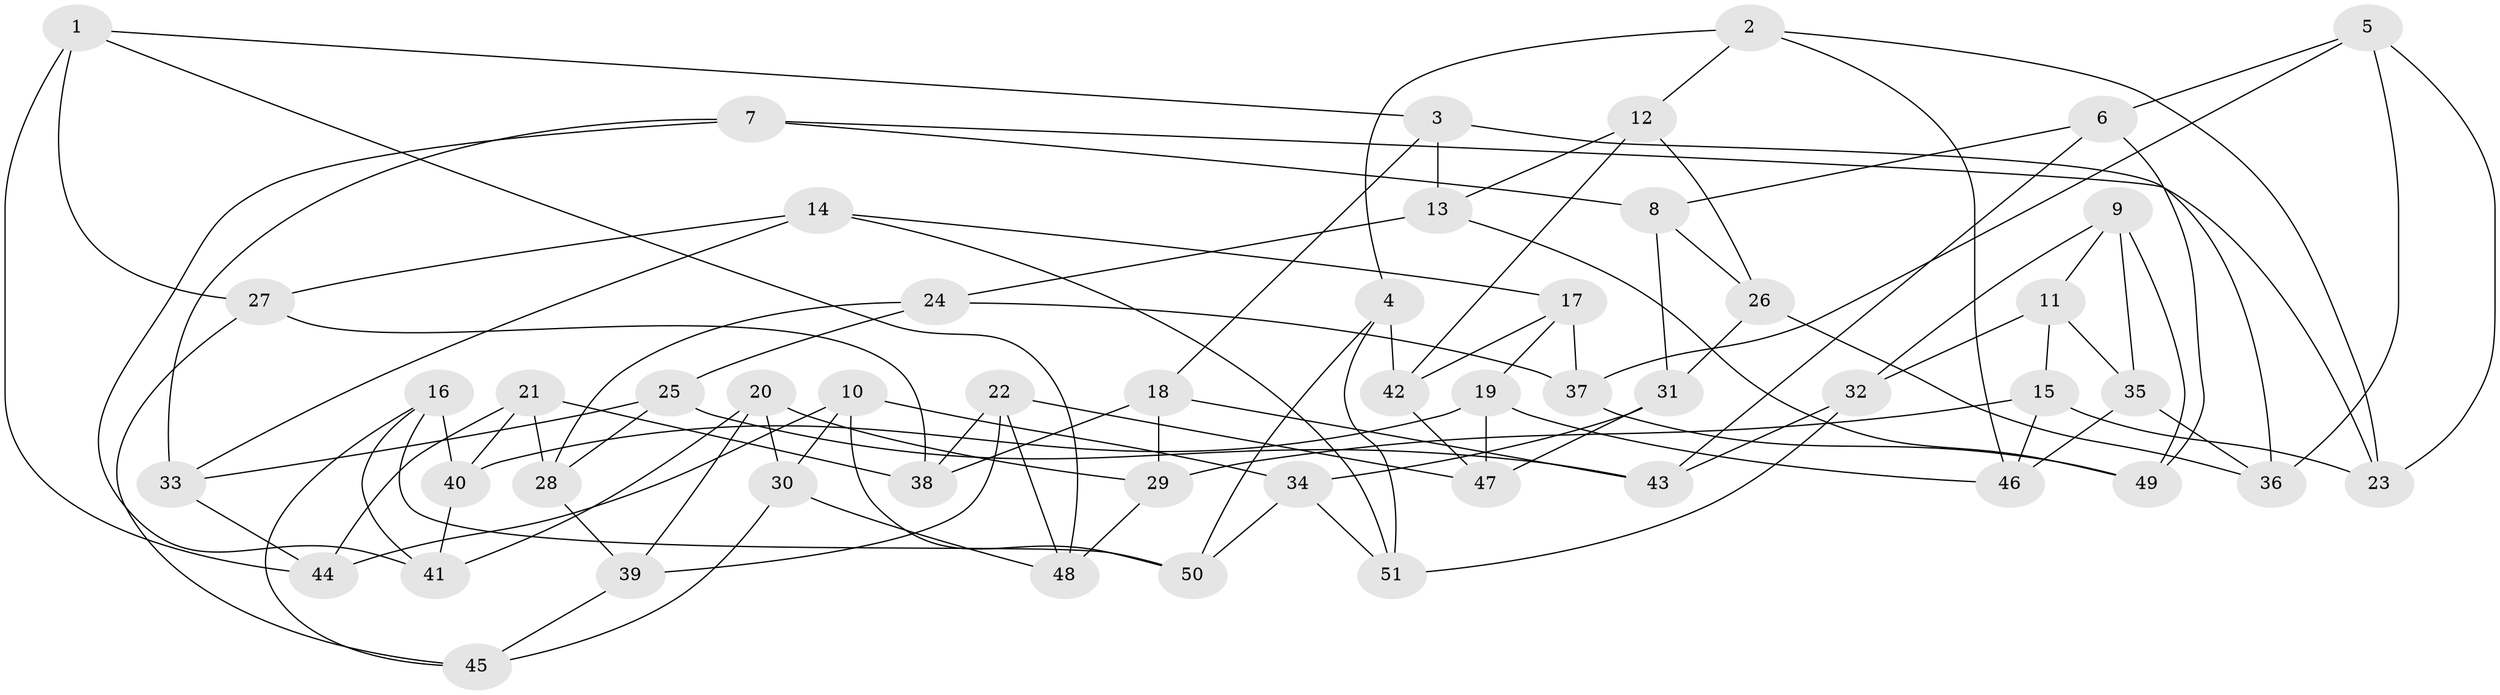 // coarse degree distribution, {4: 0.5428571428571428, 6: 0.2857142857142857, 5: 0.17142857142857143}
// Generated by graph-tools (version 1.1) at 2025/24/03/03/25 07:24:29]
// undirected, 51 vertices, 102 edges
graph export_dot {
graph [start="1"]
  node [color=gray90,style=filled];
  1;
  2;
  3;
  4;
  5;
  6;
  7;
  8;
  9;
  10;
  11;
  12;
  13;
  14;
  15;
  16;
  17;
  18;
  19;
  20;
  21;
  22;
  23;
  24;
  25;
  26;
  27;
  28;
  29;
  30;
  31;
  32;
  33;
  34;
  35;
  36;
  37;
  38;
  39;
  40;
  41;
  42;
  43;
  44;
  45;
  46;
  47;
  48;
  49;
  50;
  51;
  1 -- 48;
  1 -- 44;
  1 -- 3;
  1 -- 27;
  2 -- 23;
  2 -- 4;
  2 -- 12;
  2 -- 46;
  3 -- 18;
  3 -- 13;
  3 -- 36;
  4 -- 42;
  4 -- 51;
  4 -- 50;
  5 -- 37;
  5 -- 6;
  5 -- 36;
  5 -- 23;
  6 -- 8;
  6 -- 43;
  6 -- 49;
  7 -- 33;
  7 -- 41;
  7 -- 23;
  7 -- 8;
  8 -- 26;
  8 -- 31;
  9 -- 11;
  9 -- 35;
  9 -- 32;
  9 -- 49;
  10 -- 30;
  10 -- 44;
  10 -- 50;
  10 -- 34;
  11 -- 35;
  11 -- 15;
  11 -- 32;
  12 -- 26;
  12 -- 42;
  12 -- 13;
  13 -- 24;
  13 -- 49;
  14 -- 33;
  14 -- 17;
  14 -- 27;
  14 -- 51;
  15 -- 29;
  15 -- 23;
  15 -- 46;
  16 -- 40;
  16 -- 50;
  16 -- 41;
  16 -- 45;
  17 -- 37;
  17 -- 42;
  17 -- 19;
  18 -- 38;
  18 -- 43;
  18 -- 29;
  19 -- 47;
  19 -- 46;
  19 -- 40;
  20 -- 39;
  20 -- 29;
  20 -- 30;
  20 -- 41;
  21 -- 40;
  21 -- 38;
  21 -- 44;
  21 -- 28;
  22 -- 39;
  22 -- 48;
  22 -- 38;
  22 -- 47;
  24 -- 37;
  24 -- 25;
  24 -- 28;
  25 -- 43;
  25 -- 28;
  25 -- 33;
  26 -- 36;
  26 -- 31;
  27 -- 45;
  27 -- 38;
  28 -- 39;
  29 -- 48;
  30 -- 45;
  30 -- 48;
  31 -- 34;
  31 -- 47;
  32 -- 43;
  32 -- 51;
  33 -- 44;
  34 -- 50;
  34 -- 51;
  35 -- 36;
  35 -- 46;
  37 -- 49;
  39 -- 45;
  40 -- 41;
  42 -- 47;
}
